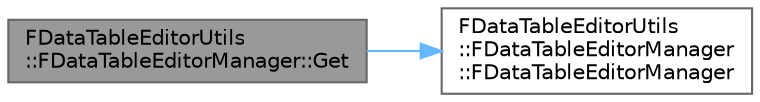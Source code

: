digraph "FDataTableEditorUtils::FDataTableEditorManager::Get"
{
 // INTERACTIVE_SVG=YES
 // LATEX_PDF_SIZE
  bgcolor="transparent";
  edge [fontname=Helvetica,fontsize=10,labelfontname=Helvetica,labelfontsize=10];
  node [fontname=Helvetica,fontsize=10,shape=box,height=0.2,width=0.4];
  rankdir="LR";
  Node1 [id="Node000001",label="FDataTableEditorUtils\l::FDataTableEditorManager::Get",height=0.2,width=0.4,color="gray40", fillcolor="grey60", style="filled", fontcolor="black",tooltip=" "];
  Node1 -> Node2 [id="edge1_Node000001_Node000002",color="steelblue1",style="solid",tooltip=" "];
  Node2 [id="Node000002",label="FDataTableEditorUtils\l::FDataTableEditorManager\l::FDataTableEditorManager",height=0.2,width=0.4,color="grey40", fillcolor="white", style="filled",URL="$d8/d13/classFDataTableEditorUtils_1_1FDataTableEditorManager.html#a667b467441a60cb85b1ded8fac6d8967",tooltip=" "];
}
